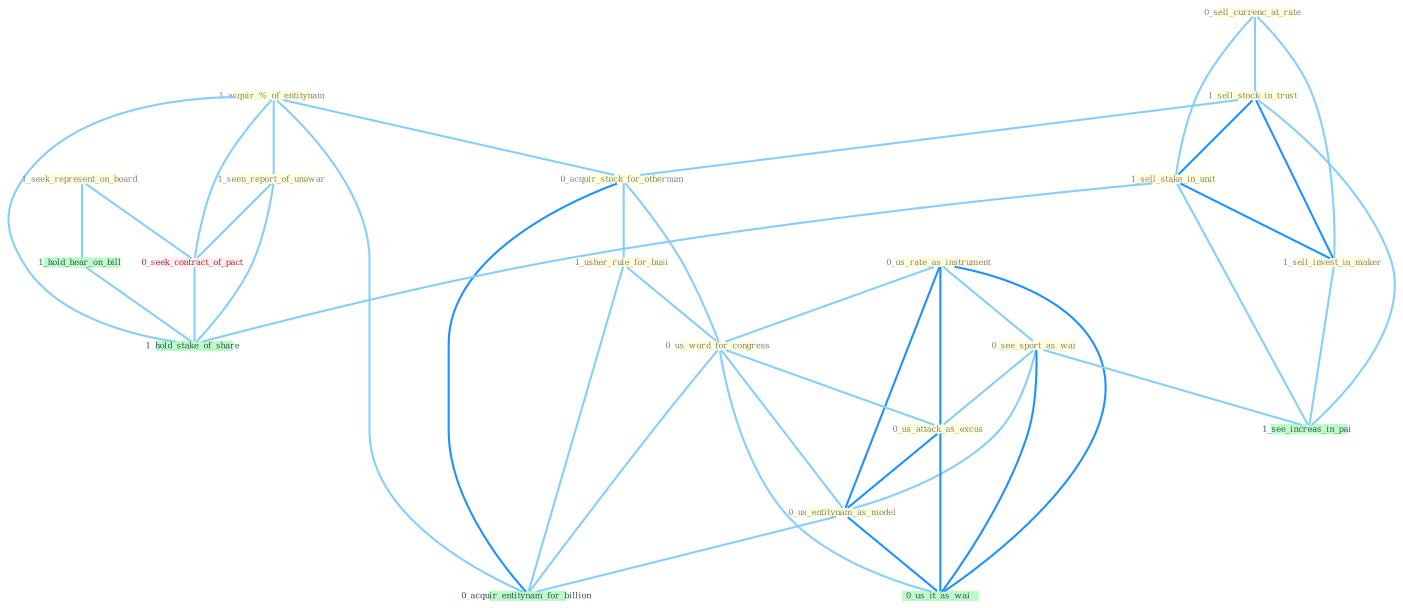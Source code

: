 Graph G{ 
    node
    [shape=polygon,style=filled,width=.5,height=.06,color="#BDFCC9",fixedsize=true,fontsize=4,
    fontcolor="#2f4f4f"];
    {node
    [color="#ffffe0", fontcolor="#8b7d6b"] "1_acquir_%_of_entitynam " "0_us_rate_as_instrument " "0_sell_currenc_at_rate " "1_sell_stock_in_trust " "0_acquir_stock_for_othernum " "1_seek_represent_on_board " "0_see_sport_as_wai " "1_usher_rule_for_busi " "0_us_word_for_congress " "0_us_attack_as_excus " "0_us_entitynam_as_model " "1_sell_stake_in_unit " "1_seen_report_of_unawar " "1_sell_invest_in_maker "}
{node [color="#fff0f5", fontcolor="#b22222"] "0_seek_contract_of_pact "}
edge [color="#B0E2FF"];

	"1_acquir_%_of_entitynam " -- "0_acquir_stock_for_othernum " [w="1", color="#87cefa" ];
	"1_acquir_%_of_entitynam " -- "1_seen_report_of_unawar " [w="1", color="#87cefa" ];
	"1_acquir_%_of_entitynam " -- "0_seek_contract_of_pact " [w="1", color="#87cefa" ];
	"1_acquir_%_of_entitynam " -- "0_acquir_entitynam_for_billion " [w="1", color="#87cefa" ];
	"1_acquir_%_of_entitynam " -- "1_hold_stake_of_share " [w="1", color="#87cefa" ];
	"0_us_rate_as_instrument " -- "0_see_sport_as_wai " [w="1", color="#87cefa" ];
	"0_us_rate_as_instrument " -- "0_us_word_for_congress " [w="1", color="#87cefa" ];
	"0_us_rate_as_instrument " -- "0_us_attack_as_excus " [w="2", color="#1e90ff" , len=0.8];
	"0_us_rate_as_instrument " -- "0_us_entitynam_as_model " [w="2", color="#1e90ff" , len=0.8];
	"0_us_rate_as_instrument " -- "0_us_it_as_wai " [w="2", color="#1e90ff" , len=0.8];
	"0_sell_currenc_at_rate " -- "1_sell_stock_in_trust " [w="1", color="#87cefa" ];
	"0_sell_currenc_at_rate " -- "1_sell_stake_in_unit " [w="1", color="#87cefa" ];
	"0_sell_currenc_at_rate " -- "1_sell_invest_in_maker " [w="1", color="#87cefa" ];
	"1_sell_stock_in_trust " -- "0_acquir_stock_for_othernum " [w="1", color="#87cefa" ];
	"1_sell_stock_in_trust " -- "1_sell_stake_in_unit " [w="2", color="#1e90ff" , len=0.8];
	"1_sell_stock_in_trust " -- "1_sell_invest_in_maker " [w="2", color="#1e90ff" , len=0.8];
	"1_sell_stock_in_trust " -- "1_see_increas_in_pai " [w="1", color="#87cefa" ];
	"0_acquir_stock_for_othernum " -- "1_usher_rule_for_busi " [w="1", color="#87cefa" ];
	"0_acquir_stock_for_othernum " -- "0_us_word_for_congress " [w="1", color="#87cefa" ];
	"0_acquir_stock_for_othernum " -- "0_acquir_entitynam_for_billion " [w="2", color="#1e90ff" , len=0.8];
	"1_seek_represent_on_board " -- "0_seek_contract_of_pact " [w="1", color="#87cefa" ];
	"1_seek_represent_on_board " -- "1_hold_hear_on_bill " [w="1", color="#87cefa" ];
	"0_see_sport_as_wai " -- "0_us_attack_as_excus " [w="1", color="#87cefa" ];
	"0_see_sport_as_wai " -- "0_us_entitynam_as_model " [w="1", color="#87cefa" ];
	"0_see_sport_as_wai " -- "0_us_it_as_wai " [w="2", color="#1e90ff" , len=0.8];
	"0_see_sport_as_wai " -- "1_see_increas_in_pai " [w="1", color="#87cefa" ];
	"1_usher_rule_for_busi " -- "0_us_word_for_congress " [w="1", color="#87cefa" ];
	"1_usher_rule_for_busi " -- "0_acquir_entitynam_for_billion " [w="1", color="#87cefa" ];
	"0_us_word_for_congress " -- "0_us_attack_as_excus " [w="1", color="#87cefa" ];
	"0_us_word_for_congress " -- "0_us_entitynam_as_model " [w="1", color="#87cefa" ];
	"0_us_word_for_congress " -- "0_us_it_as_wai " [w="1", color="#87cefa" ];
	"0_us_word_for_congress " -- "0_acquir_entitynam_for_billion " [w="1", color="#87cefa" ];
	"0_us_attack_as_excus " -- "0_us_entitynam_as_model " [w="2", color="#1e90ff" , len=0.8];
	"0_us_attack_as_excus " -- "0_us_it_as_wai " [w="2", color="#1e90ff" , len=0.8];
	"0_us_entitynam_as_model " -- "0_us_it_as_wai " [w="2", color="#1e90ff" , len=0.8];
	"0_us_entitynam_as_model " -- "0_acquir_entitynam_for_billion " [w="1", color="#87cefa" ];
	"1_sell_stake_in_unit " -- "1_sell_invest_in_maker " [w="2", color="#1e90ff" , len=0.8];
	"1_sell_stake_in_unit " -- "1_see_increas_in_pai " [w="1", color="#87cefa" ];
	"1_sell_stake_in_unit " -- "1_hold_stake_of_share " [w="1", color="#87cefa" ];
	"1_seen_report_of_unawar " -- "0_seek_contract_of_pact " [w="1", color="#87cefa" ];
	"1_seen_report_of_unawar " -- "1_hold_stake_of_share " [w="1", color="#87cefa" ];
	"1_sell_invest_in_maker " -- "1_see_increas_in_pai " [w="1", color="#87cefa" ];
	"0_seek_contract_of_pact " -- "1_hold_stake_of_share " [w="1", color="#87cefa" ];
	"1_hold_hear_on_bill " -- "1_hold_stake_of_share " [w="1", color="#87cefa" ];
}